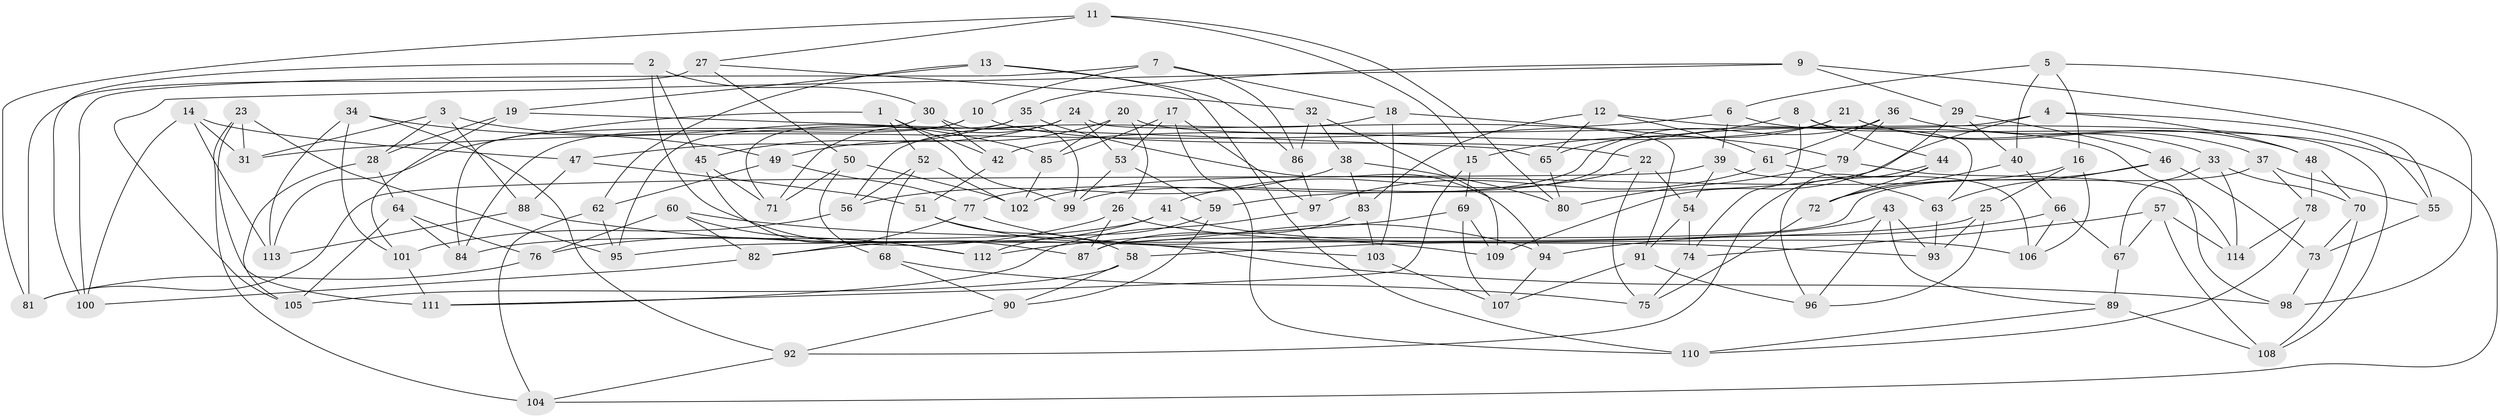// coarse degree distribution, {7: 0.07017543859649122, 6: 0.24561403508771928, 5: 0.3333333333333333, 4: 0.22807017543859648, 3: 0.03508771929824561, 8: 0.07017543859649122, 9: 0.017543859649122806}
// Generated by graph-tools (version 1.1) at 2025/38/03/04/25 23:38:14]
// undirected, 114 vertices, 228 edges
graph export_dot {
  node [color=gray90,style=filled];
  1;
  2;
  3;
  4;
  5;
  6;
  7;
  8;
  9;
  10;
  11;
  12;
  13;
  14;
  15;
  16;
  17;
  18;
  19;
  20;
  21;
  22;
  23;
  24;
  25;
  26;
  27;
  28;
  29;
  30;
  31;
  32;
  33;
  34;
  35;
  36;
  37;
  38;
  39;
  40;
  41;
  42;
  43;
  44;
  45;
  46;
  47;
  48;
  49;
  50;
  51;
  52;
  53;
  54;
  55;
  56;
  57;
  58;
  59;
  60;
  61;
  62;
  63;
  64;
  65;
  66;
  67;
  68;
  69;
  70;
  71;
  72;
  73;
  74;
  75;
  76;
  77;
  78;
  79;
  80;
  81;
  82;
  83;
  84;
  85;
  86;
  87;
  88;
  89;
  90;
  91;
  92;
  93;
  94;
  95;
  96;
  97;
  98;
  99;
  100;
  101;
  102;
  103;
  104;
  105;
  106;
  107;
  108;
  109;
  110;
  111;
  112;
  113;
  114;
  1 -- 42;
  1 -- 113;
  1 -- 52;
  1 -- 99;
  2 -- 30;
  2 -- 45;
  2 -- 87;
  2 -- 100;
  3 -- 31;
  3 -- 88;
  3 -- 28;
  3 -- 85;
  4 -- 48;
  4 -- 99;
  4 -- 55;
  4 -- 59;
  5 -- 16;
  5 -- 6;
  5 -- 98;
  5 -- 40;
  6 -- 104;
  6 -- 31;
  6 -- 39;
  7 -- 18;
  7 -- 10;
  7 -- 100;
  7 -- 86;
  8 -- 44;
  8 -- 63;
  8 -- 74;
  8 -- 15;
  9 -- 105;
  9 -- 29;
  9 -- 55;
  9 -- 35;
  10 -- 95;
  10 -- 22;
  10 -- 84;
  11 -- 80;
  11 -- 27;
  11 -- 15;
  11 -- 81;
  12 -- 65;
  12 -- 83;
  12 -- 61;
  12 -- 98;
  13 -- 19;
  13 -- 62;
  13 -- 110;
  13 -- 86;
  14 -- 31;
  14 -- 47;
  14 -- 100;
  14 -- 113;
  15 -- 111;
  15 -- 69;
  16 -- 25;
  16 -- 106;
  16 -- 102;
  17 -- 85;
  17 -- 53;
  17 -- 110;
  17 -- 97;
  18 -- 79;
  18 -- 103;
  18 -- 56;
  19 -- 101;
  19 -- 65;
  19 -- 28;
  20 -- 85;
  20 -- 108;
  20 -- 49;
  20 -- 26;
  21 -- 42;
  21 -- 33;
  21 -- 37;
  21 -- 65;
  22 -- 75;
  22 -- 41;
  22 -- 54;
  23 -- 111;
  23 -- 31;
  23 -- 95;
  23 -- 104;
  24 -- 91;
  24 -- 45;
  24 -- 53;
  24 -- 71;
  25 -- 96;
  25 -- 95;
  25 -- 93;
  26 -- 87;
  26 -- 93;
  26 -- 76;
  27 -- 32;
  27 -- 50;
  27 -- 81;
  28 -- 105;
  28 -- 64;
  29 -- 40;
  29 -- 109;
  29 -- 46;
  30 -- 84;
  30 -- 42;
  30 -- 99;
  32 -- 38;
  32 -- 109;
  32 -- 86;
  33 -- 114;
  33 -- 67;
  33 -- 70;
  34 -- 113;
  34 -- 101;
  34 -- 49;
  34 -- 92;
  35 -- 94;
  35 -- 47;
  35 -- 71;
  36 -- 48;
  36 -- 77;
  36 -- 61;
  36 -- 79;
  37 -- 78;
  37 -- 55;
  37 -- 87;
  38 -- 83;
  38 -- 80;
  38 -- 56;
  39 -- 81;
  39 -- 54;
  39 -- 106;
  40 -- 72;
  40 -- 66;
  41 -- 82;
  41 -- 84;
  41 -- 106;
  42 -- 51;
  43 -- 58;
  43 -- 96;
  43 -- 93;
  43 -- 89;
  44 -- 96;
  44 -- 92;
  44 -- 72;
  45 -- 112;
  45 -- 71;
  46 -- 63;
  46 -- 72;
  46 -- 73;
  47 -- 51;
  47 -- 88;
  48 -- 78;
  48 -- 70;
  49 -- 77;
  49 -- 62;
  50 -- 71;
  50 -- 102;
  50 -- 68;
  51 -- 94;
  51 -- 58;
  52 -- 102;
  52 -- 68;
  52 -- 56;
  53 -- 59;
  53 -- 99;
  54 -- 91;
  54 -- 74;
  55 -- 73;
  56 -- 101;
  57 -- 74;
  57 -- 108;
  57 -- 114;
  57 -- 67;
  58 -- 105;
  58 -- 90;
  59 -- 90;
  59 -- 112;
  60 -- 82;
  60 -- 112;
  60 -- 76;
  60 -- 98;
  61 -- 97;
  61 -- 63;
  62 -- 95;
  62 -- 104;
  63 -- 93;
  64 -- 76;
  64 -- 105;
  64 -- 84;
  65 -- 80;
  66 -- 106;
  66 -- 94;
  66 -- 67;
  67 -- 89;
  68 -- 90;
  68 -- 75;
  69 -- 107;
  69 -- 109;
  69 -- 112;
  70 -- 108;
  70 -- 73;
  72 -- 75;
  73 -- 98;
  74 -- 75;
  76 -- 81;
  77 -- 82;
  77 -- 109;
  78 -- 110;
  78 -- 114;
  79 -- 114;
  79 -- 80;
  82 -- 100;
  83 -- 103;
  83 -- 87;
  85 -- 102;
  86 -- 97;
  88 -- 103;
  88 -- 113;
  89 -- 110;
  89 -- 108;
  90 -- 92;
  91 -- 96;
  91 -- 107;
  92 -- 104;
  94 -- 107;
  97 -- 111;
  101 -- 111;
  103 -- 107;
}
